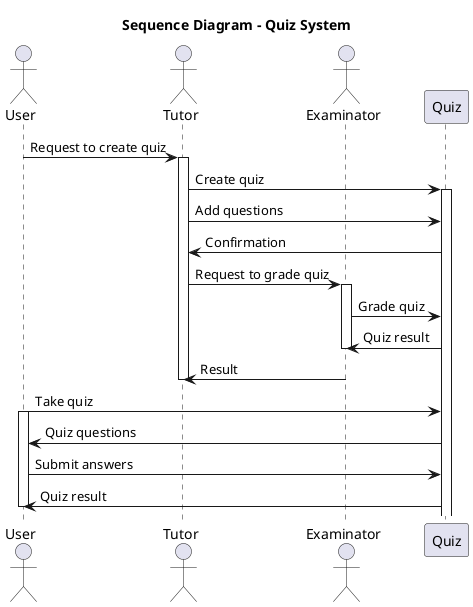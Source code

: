 @startuml
title Sequence Diagram - Quiz System

actor User
actor Tutor
actor Examinator

User -> Tutor: Request to create quiz
activate Tutor
Tutor -> Quiz: Create quiz
activate Quiz
Tutor -> Quiz: Add questions
Quiz -> Tutor: Confirmation
Tutor -> Examinator: Request to grade quiz
activate Examinator
Examinator -> Quiz: Grade quiz
Quiz -> Examinator: Quiz result
deactivate Examinator
Examinator -> Tutor: Result
deactivate Tutor
User -> Quiz: Take quiz
activate User
Quiz -> User: Quiz questions
User -> Quiz: Submit answers
Quiz -> User: Quiz result
deactivate User
@enduml

